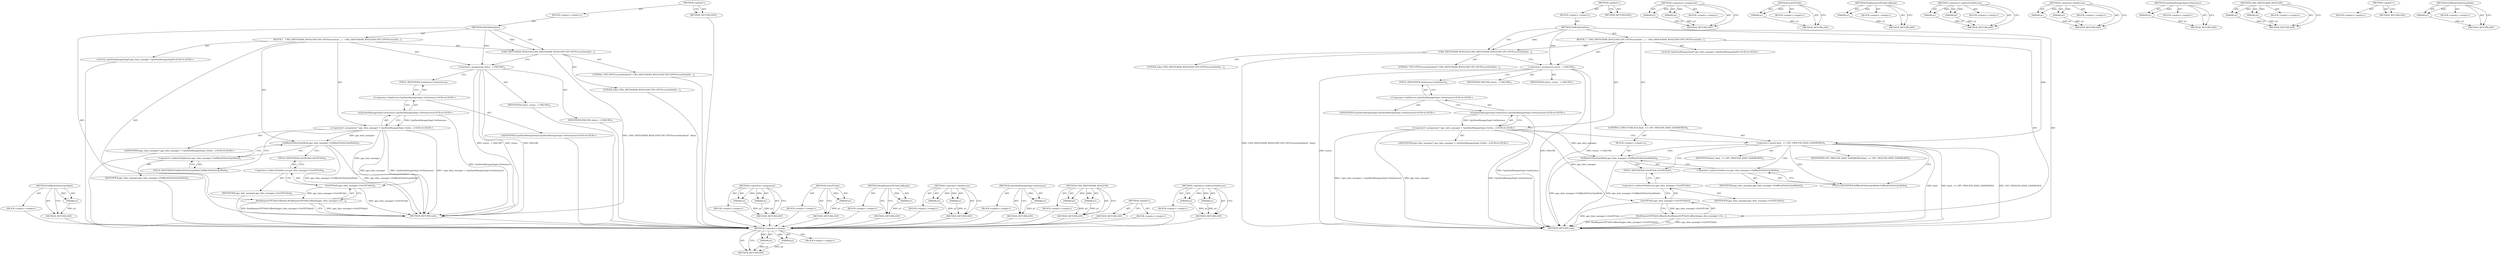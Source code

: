 digraph "FallBackToNextGpuMode" {
vulnerable_72 [label=<(METHOD,FallBackToNextGpuMode)>];
vulnerable_73 [label=<(PARAM,p1)>];
vulnerable_74 [label=<(BLOCK,&lt;empty&gt;,&lt;empty&gt;)>];
vulnerable_75 [label=<(METHOD_RETURN,ANY)>];
vulnerable_6 [label=<(METHOD,&lt;global&gt;)<SUB>1</SUB>>];
vulnerable_7 [label=<(BLOCK,&lt;empty&gt;,&lt;empty&gt;)<SUB>1</SUB>>];
vulnerable_8 [label=<(METHOD,DidFailInitialize)<SUB>1</SUB>>];
vulnerable_9 [label=<(BLOCK,{
   UMA_HISTOGRAM_BOOLEAN(&quot;GPU.GPUProcessIniti...,{
   UMA_HISTOGRAM_BOOLEAN(&quot;GPU.GPUProcessIniti...)<SUB>1</SUB>>];
vulnerable_10 [label=<(UMA_HISTOGRAM_BOOLEAN,UMA_HISTOGRAM_BOOLEAN(&quot;GPU.GPUProcessInitialize...)<SUB>2</SUB>>];
vulnerable_11 [label=<(LITERAL,&quot;GPU.GPUProcessInitialized&quot;,UMA_HISTOGRAM_BOOLEAN(&quot;GPU.GPUProcessInitialize...)<SUB>2</SUB>>];
vulnerable_12 [label=<(LITERAL,false,UMA_HISTOGRAM_BOOLEAN(&quot;GPU.GPUProcessInitialize...)<SUB>2</SUB>>];
vulnerable_13 [label=<(&lt;operator&gt;.assignment,status_ = FAILURE)<SUB>3</SUB>>];
vulnerable_14 [label=<(IDENTIFIER,status_,status_ = FAILURE)<SUB>3</SUB>>];
vulnerable_15 [label=<(IDENTIFIER,FAILURE,status_ = FAILURE)<SUB>3</SUB>>];
vulnerable_16 [label="<(LOCAL,GpuDataManagerImpl* gpu_data_manager: GpuDataManagerImpl*)<SUB>4</SUB>>"];
vulnerable_17 [label="<(&lt;operator&gt;.assignment,* gpu_data_manager = GpuDataManagerImpl::GetIns...)<SUB>4</SUB>>"];
vulnerable_18 [label="<(IDENTIFIER,gpu_data_manager,* gpu_data_manager = GpuDataManagerImpl::GetIns...)<SUB>4</SUB>>"];
vulnerable_19 [label="<(GpuDataManagerImpl.GetInstance,GpuDataManagerImpl::GetInstance())<SUB>4</SUB>>"];
vulnerable_20 [label="<(&lt;operator&gt;.fieldAccess,GpuDataManagerImpl::GetInstance)<SUB>4</SUB>>"];
vulnerable_21 [label="<(IDENTIFIER,GpuDataManagerImpl,GpuDataManagerImpl::GetInstance())<SUB>4</SUB>>"];
vulnerable_22 [label=<(FIELD_IDENTIFIER,GetInstance,GetInstance)<SUB>4</SUB>>];
vulnerable_23 [label=<(FallBackToNextGpuMode,gpu_data_manager-&gt;FallBackToNextGpuMode())<SUB>5</SUB>>];
vulnerable_24 [label=<(&lt;operator&gt;.indirectFieldAccess,gpu_data_manager-&gt;FallBackToNextGpuMode)<SUB>5</SUB>>];
vulnerable_25 [label=<(IDENTIFIER,gpu_data_manager,gpu_data_manager-&gt;FallBackToNextGpuMode())<SUB>5</SUB>>];
vulnerable_26 [label=<(FIELD_IDENTIFIER,FallBackToNextGpuMode,FallBackToNextGpuMode)<SUB>5</SUB>>];
vulnerable_27 [label=<(RunRequestGPUInfoCallbacks,RunRequestGPUInfoCallbacks(gpu_data_manager-&gt;Ge...)<SUB>6</SUB>>];
vulnerable_28 [label=<(GetGPUInfo,gpu_data_manager-&gt;GetGPUInfo())<SUB>6</SUB>>];
vulnerable_29 [label=<(&lt;operator&gt;.indirectFieldAccess,gpu_data_manager-&gt;GetGPUInfo)<SUB>6</SUB>>];
vulnerable_30 [label=<(IDENTIFIER,gpu_data_manager,gpu_data_manager-&gt;GetGPUInfo())<SUB>6</SUB>>];
vulnerable_31 [label=<(FIELD_IDENTIFIER,GetGPUInfo,GetGPUInfo)<SUB>6</SUB>>];
vulnerable_32 [label=<(METHOD_RETURN,void)<SUB>1</SUB>>];
vulnerable_34 [label=<(METHOD_RETURN,ANY)<SUB>1</SUB>>];
vulnerable_58 [label=<(METHOD,&lt;operator&gt;.assignment)>];
vulnerable_59 [label=<(PARAM,p1)>];
vulnerable_60 [label=<(PARAM,p2)>];
vulnerable_61 [label=<(BLOCK,&lt;empty&gt;,&lt;empty&gt;)>];
vulnerable_62 [label=<(METHOD_RETURN,ANY)>];
vulnerable_85 [label=<(METHOD,GetGPUInfo)>];
vulnerable_86 [label=<(PARAM,p1)>];
vulnerable_87 [label=<(BLOCK,&lt;empty&gt;,&lt;empty&gt;)>];
vulnerable_88 [label=<(METHOD_RETURN,ANY)>];
vulnerable_81 [label=<(METHOD,RunRequestGPUInfoCallbacks)>];
vulnerable_82 [label=<(PARAM,p1)>];
vulnerable_83 [label=<(BLOCK,&lt;empty&gt;,&lt;empty&gt;)>];
vulnerable_84 [label=<(METHOD_RETURN,ANY)>];
vulnerable_67 [label=<(METHOD,&lt;operator&gt;.fieldAccess)>];
vulnerable_68 [label=<(PARAM,p1)>];
vulnerable_69 [label=<(PARAM,p2)>];
vulnerable_70 [label=<(BLOCK,&lt;empty&gt;,&lt;empty&gt;)>];
vulnerable_71 [label=<(METHOD_RETURN,ANY)>];
vulnerable_63 [label=<(METHOD,GpuDataManagerImpl.GetInstance)>];
vulnerable_64 [label=<(PARAM,p1)>];
vulnerable_65 [label=<(BLOCK,&lt;empty&gt;,&lt;empty&gt;)>];
vulnerable_66 [label=<(METHOD_RETURN,ANY)>];
vulnerable_53 [label=<(METHOD,UMA_HISTOGRAM_BOOLEAN)>];
vulnerable_54 [label=<(PARAM,p1)>];
vulnerable_55 [label=<(PARAM,p2)>];
vulnerable_56 [label=<(BLOCK,&lt;empty&gt;,&lt;empty&gt;)>];
vulnerable_57 [label=<(METHOD_RETURN,ANY)>];
vulnerable_47 [label=<(METHOD,&lt;global&gt;)<SUB>1</SUB>>];
vulnerable_48 [label=<(BLOCK,&lt;empty&gt;,&lt;empty&gt;)>];
vulnerable_49 [label=<(METHOD_RETURN,ANY)>];
vulnerable_76 [label=<(METHOD,&lt;operator&gt;.indirectFieldAccess)>];
vulnerable_77 [label=<(PARAM,p1)>];
vulnerable_78 [label=<(PARAM,p2)>];
vulnerable_79 [label=<(BLOCK,&lt;empty&gt;,&lt;empty&gt;)>];
vulnerable_80 [label=<(METHOD_RETURN,ANY)>];
fixed_77 [label=<(METHOD,&lt;operator&gt;.equals)>];
fixed_78 [label=<(PARAM,p1)>];
fixed_79 [label=<(PARAM,p2)>];
fixed_80 [label=<(BLOCK,&lt;empty&gt;,&lt;empty&gt;)>];
fixed_81 [label=<(METHOD_RETURN,ANY)>];
fixed_6 [label=<(METHOD,&lt;global&gt;)<SUB>1</SUB>>];
fixed_7 [label=<(BLOCK,&lt;empty&gt;,&lt;empty&gt;)<SUB>1</SUB>>];
fixed_8 [label=<(METHOD,DidFailInitialize)<SUB>1</SUB>>];
fixed_9 [label=<(BLOCK,{
   UMA_HISTOGRAM_BOOLEAN(&quot;GPU.GPUProcessIniti...,{
   UMA_HISTOGRAM_BOOLEAN(&quot;GPU.GPUProcessIniti...)<SUB>1</SUB>>];
fixed_10 [label=<(UMA_HISTOGRAM_BOOLEAN,UMA_HISTOGRAM_BOOLEAN(&quot;GPU.GPUProcessInitialize...)<SUB>2</SUB>>];
fixed_11 [label=<(LITERAL,&quot;GPU.GPUProcessInitialized&quot;,UMA_HISTOGRAM_BOOLEAN(&quot;GPU.GPUProcessInitialize...)<SUB>2</SUB>>];
fixed_12 [label=<(LITERAL,false,UMA_HISTOGRAM_BOOLEAN(&quot;GPU.GPUProcessInitialize...)<SUB>2</SUB>>];
fixed_13 [label=<(&lt;operator&gt;.assignment,status_ = FAILURE)<SUB>3</SUB>>];
fixed_14 [label=<(IDENTIFIER,status_,status_ = FAILURE)<SUB>3</SUB>>];
fixed_15 [label=<(IDENTIFIER,FAILURE,status_ = FAILURE)<SUB>3</SUB>>];
fixed_16 [label="<(LOCAL,GpuDataManagerImpl* gpu_data_manager: GpuDataManagerImpl*)<SUB>4</SUB>>"];
fixed_17 [label="<(&lt;operator&gt;.assignment,* gpu_data_manager = GpuDataManagerImpl::GetIns...)<SUB>4</SUB>>"];
fixed_18 [label="<(IDENTIFIER,gpu_data_manager,* gpu_data_manager = GpuDataManagerImpl::GetIns...)<SUB>4</SUB>>"];
fixed_19 [label="<(GpuDataManagerImpl.GetInstance,GpuDataManagerImpl::GetInstance())<SUB>4</SUB>>"];
fixed_20 [label="<(&lt;operator&gt;.fieldAccess,GpuDataManagerImpl::GetInstance)<SUB>4</SUB>>"];
fixed_21 [label="<(IDENTIFIER,GpuDataManagerImpl,GpuDataManagerImpl::GetInstance())<SUB>4</SUB>>"];
fixed_22 [label=<(FIELD_IDENTIFIER,GetInstance,GetInstance)<SUB>4</SUB>>];
fixed_23 [label=<(CONTROL_STRUCTURE,IF,if (kind_ == GPU_PROCESS_KIND_SANDBOXED))<SUB>5</SUB>>];
fixed_24 [label=<(&lt;operator&gt;.equals,kind_ == GPU_PROCESS_KIND_SANDBOXED)<SUB>5</SUB>>];
fixed_25 [label=<(IDENTIFIER,kind_,kind_ == GPU_PROCESS_KIND_SANDBOXED)<SUB>5</SUB>>];
fixed_26 [label=<(IDENTIFIER,GPU_PROCESS_KIND_SANDBOXED,kind_ == GPU_PROCESS_KIND_SANDBOXED)<SUB>5</SUB>>];
fixed_27 [label=<(BLOCK,&lt;empty&gt;,&lt;empty&gt;)<SUB>6</SUB>>];
fixed_28 [label=<(FallBackToNextGpuMode,gpu_data_manager-&gt;FallBackToNextGpuMode())<SUB>6</SUB>>];
fixed_29 [label=<(&lt;operator&gt;.indirectFieldAccess,gpu_data_manager-&gt;FallBackToNextGpuMode)<SUB>6</SUB>>];
fixed_30 [label=<(IDENTIFIER,gpu_data_manager,gpu_data_manager-&gt;FallBackToNextGpuMode())<SUB>6</SUB>>];
fixed_31 [label=<(FIELD_IDENTIFIER,FallBackToNextGpuMode,FallBackToNextGpuMode)<SUB>6</SUB>>];
fixed_32 [label=<(RunRequestGPUInfoCallbacks,RunRequestGPUInfoCallbacks(gpu_data_manager-&gt;Ge...)<SUB>7</SUB>>];
fixed_33 [label=<(GetGPUInfo,gpu_data_manager-&gt;GetGPUInfo())<SUB>7</SUB>>];
fixed_34 [label=<(&lt;operator&gt;.indirectFieldAccess,gpu_data_manager-&gt;GetGPUInfo)<SUB>7</SUB>>];
fixed_35 [label=<(IDENTIFIER,gpu_data_manager,gpu_data_manager-&gt;GetGPUInfo())<SUB>7</SUB>>];
fixed_36 [label=<(FIELD_IDENTIFIER,GetGPUInfo,GetGPUInfo)<SUB>7</SUB>>];
fixed_37 [label=<(METHOD_RETURN,void)<SUB>1</SUB>>];
fixed_39 [label=<(METHOD_RETURN,ANY)<SUB>1</SUB>>];
fixed_63 [label=<(METHOD,&lt;operator&gt;.assignment)>];
fixed_64 [label=<(PARAM,p1)>];
fixed_65 [label=<(PARAM,p2)>];
fixed_66 [label=<(BLOCK,&lt;empty&gt;,&lt;empty&gt;)>];
fixed_67 [label=<(METHOD_RETURN,ANY)>];
fixed_95 [label=<(METHOD,GetGPUInfo)>];
fixed_96 [label=<(PARAM,p1)>];
fixed_97 [label=<(BLOCK,&lt;empty&gt;,&lt;empty&gt;)>];
fixed_98 [label=<(METHOD_RETURN,ANY)>];
fixed_91 [label=<(METHOD,RunRequestGPUInfoCallbacks)>];
fixed_92 [label=<(PARAM,p1)>];
fixed_93 [label=<(BLOCK,&lt;empty&gt;,&lt;empty&gt;)>];
fixed_94 [label=<(METHOD_RETURN,ANY)>];
fixed_86 [label=<(METHOD,&lt;operator&gt;.indirectFieldAccess)>];
fixed_87 [label=<(PARAM,p1)>];
fixed_88 [label=<(PARAM,p2)>];
fixed_89 [label=<(BLOCK,&lt;empty&gt;,&lt;empty&gt;)>];
fixed_90 [label=<(METHOD_RETURN,ANY)>];
fixed_72 [label=<(METHOD,&lt;operator&gt;.fieldAccess)>];
fixed_73 [label=<(PARAM,p1)>];
fixed_74 [label=<(PARAM,p2)>];
fixed_75 [label=<(BLOCK,&lt;empty&gt;,&lt;empty&gt;)>];
fixed_76 [label=<(METHOD_RETURN,ANY)>];
fixed_68 [label=<(METHOD,GpuDataManagerImpl.GetInstance)>];
fixed_69 [label=<(PARAM,p1)>];
fixed_70 [label=<(BLOCK,&lt;empty&gt;,&lt;empty&gt;)>];
fixed_71 [label=<(METHOD_RETURN,ANY)>];
fixed_58 [label=<(METHOD,UMA_HISTOGRAM_BOOLEAN)>];
fixed_59 [label=<(PARAM,p1)>];
fixed_60 [label=<(PARAM,p2)>];
fixed_61 [label=<(BLOCK,&lt;empty&gt;,&lt;empty&gt;)>];
fixed_62 [label=<(METHOD_RETURN,ANY)>];
fixed_52 [label=<(METHOD,&lt;global&gt;)<SUB>1</SUB>>];
fixed_53 [label=<(BLOCK,&lt;empty&gt;,&lt;empty&gt;)>];
fixed_54 [label=<(METHOD_RETURN,ANY)>];
fixed_82 [label=<(METHOD,FallBackToNextGpuMode)>];
fixed_83 [label=<(PARAM,p1)>];
fixed_84 [label=<(BLOCK,&lt;empty&gt;,&lt;empty&gt;)>];
fixed_85 [label=<(METHOD_RETURN,ANY)>];
vulnerable_72 -> vulnerable_73  [key=0, label="AST: "];
vulnerable_72 -> vulnerable_73  [key=1, label="DDG: "];
vulnerable_72 -> vulnerable_74  [key=0, label="AST: "];
vulnerable_72 -> vulnerable_75  [key=0, label="AST: "];
vulnerable_72 -> vulnerable_75  [key=1, label="CFG: "];
vulnerable_73 -> vulnerable_75  [key=0, label="DDG: p1"];
vulnerable_74 -> fixed_77  [key=0];
vulnerable_75 -> fixed_77  [key=0];
vulnerable_6 -> vulnerable_7  [key=0, label="AST: "];
vulnerable_6 -> vulnerable_34  [key=0, label="AST: "];
vulnerable_6 -> vulnerable_34  [key=1, label="CFG: "];
vulnerable_7 -> vulnerable_8  [key=0, label="AST: "];
vulnerable_8 -> vulnerable_9  [key=0, label="AST: "];
vulnerable_8 -> vulnerable_32  [key=0, label="AST: "];
vulnerable_8 -> vulnerable_10  [key=0, label="CFG: "];
vulnerable_8 -> vulnerable_10  [key=1, label="DDG: "];
vulnerable_8 -> vulnerable_13  [key=0, label="DDG: "];
vulnerable_9 -> vulnerable_10  [key=0, label="AST: "];
vulnerable_9 -> vulnerable_13  [key=0, label="AST: "];
vulnerable_9 -> vulnerable_16  [key=0, label="AST: "];
vulnerable_9 -> vulnerable_17  [key=0, label="AST: "];
vulnerable_9 -> vulnerable_23  [key=0, label="AST: "];
vulnerable_9 -> vulnerable_27  [key=0, label="AST: "];
vulnerable_10 -> vulnerable_11  [key=0, label="AST: "];
vulnerable_10 -> vulnerable_12  [key=0, label="AST: "];
vulnerable_10 -> vulnerable_13  [key=0, label="CFG: "];
vulnerable_10 -> vulnerable_32  [key=0, label="DDG: UMA_HISTOGRAM_BOOLEAN(&quot;GPU.GPUProcessInitialized&quot;, false)"];
vulnerable_11 -> fixed_77  [key=0];
vulnerable_12 -> fixed_77  [key=0];
vulnerable_13 -> vulnerable_14  [key=0, label="AST: "];
vulnerable_13 -> vulnerable_15  [key=0, label="AST: "];
vulnerable_13 -> vulnerable_22  [key=0, label="CFG: "];
vulnerable_13 -> vulnerable_32  [key=0, label="DDG: FAILURE"];
vulnerable_13 -> vulnerable_32  [key=1, label="DDG: status_ = FAILURE"];
vulnerable_13 -> vulnerable_32  [key=2, label="DDG: status_"];
vulnerable_14 -> fixed_77  [key=0];
vulnerable_15 -> fixed_77  [key=0];
vulnerable_16 -> fixed_77  [key=0];
vulnerable_17 -> vulnerable_18  [key=0, label="AST: "];
vulnerable_17 -> vulnerable_19  [key=0, label="AST: "];
vulnerable_17 -> vulnerable_26  [key=0, label="CFG: "];
vulnerable_17 -> vulnerable_32  [key=0, label="DDG: gpu_data_manager"];
vulnerable_17 -> vulnerable_32  [key=1, label="DDG: GpuDataManagerImpl::GetInstance()"];
vulnerable_17 -> vulnerable_32  [key=2, label="DDG: * gpu_data_manager = GpuDataManagerImpl::GetInstance()"];
vulnerable_17 -> vulnerable_23  [key=0, label="DDG: gpu_data_manager"];
vulnerable_17 -> vulnerable_28  [key=0, label="DDG: gpu_data_manager"];
vulnerable_18 -> fixed_77  [key=0];
vulnerable_19 -> vulnerable_20  [key=0, label="AST: "];
vulnerable_19 -> vulnerable_17  [key=0, label="CFG: "];
vulnerable_19 -> vulnerable_17  [key=1, label="DDG: GpuDataManagerImpl::GetInstance"];
vulnerable_19 -> vulnerable_32  [key=0, label="DDG: GpuDataManagerImpl::GetInstance"];
vulnerable_20 -> vulnerable_21  [key=0, label="AST: "];
vulnerable_20 -> vulnerable_22  [key=0, label="AST: "];
vulnerable_20 -> vulnerable_19  [key=0, label="CFG: "];
vulnerable_21 -> fixed_77  [key=0];
vulnerable_22 -> vulnerable_20  [key=0, label="CFG: "];
vulnerable_23 -> vulnerable_24  [key=0, label="AST: "];
vulnerable_23 -> vulnerable_31  [key=0, label="CFG: "];
vulnerable_23 -> vulnerable_32  [key=0, label="DDG: gpu_data_manager-&gt;FallBackToNextGpuMode"];
vulnerable_23 -> vulnerable_32  [key=1, label="DDG: gpu_data_manager-&gt;FallBackToNextGpuMode()"];
vulnerable_24 -> vulnerable_25  [key=0, label="AST: "];
vulnerable_24 -> vulnerable_26  [key=0, label="AST: "];
vulnerable_24 -> vulnerable_23  [key=0, label="CFG: "];
vulnerable_25 -> fixed_77  [key=0];
vulnerable_26 -> vulnerable_24  [key=0, label="CFG: "];
vulnerable_27 -> vulnerable_28  [key=0, label="AST: "];
vulnerable_27 -> vulnerable_32  [key=0, label="CFG: "];
vulnerable_27 -> vulnerable_32  [key=1, label="DDG: gpu_data_manager-&gt;GetGPUInfo()"];
vulnerable_27 -> vulnerable_32  [key=2, label="DDG: RunRequestGPUInfoCallbacks(gpu_data_manager-&gt;GetGPUInfo())"];
vulnerable_28 -> vulnerable_29  [key=0, label="AST: "];
vulnerable_28 -> vulnerable_27  [key=0, label="CFG: "];
vulnerable_28 -> vulnerable_27  [key=1, label="DDG: gpu_data_manager-&gt;GetGPUInfo"];
vulnerable_28 -> vulnerable_32  [key=0, label="DDG: gpu_data_manager-&gt;GetGPUInfo"];
vulnerable_29 -> vulnerable_30  [key=0, label="AST: "];
vulnerable_29 -> vulnerable_31  [key=0, label="AST: "];
vulnerable_29 -> vulnerable_28  [key=0, label="CFG: "];
vulnerable_30 -> fixed_77  [key=0];
vulnerable_31 -> vulnerable_29  [key=0, label="CFG: "];
vulnerable_32 -> fixed_77  [key=0];
vulnerable_34 -> fixed_77  [key=0];
vulnerable_58 -> vulnerable_59  [key=0, label="AST: "];
vulnerable_58 -> vulnerable_59  [key=1, label="DDG: "];
vulnerable_58 -> vulnerable_61  [key=0, label="AST: "];
vulnerable_58 -> vulnerable_60  [key=0, label="AST: "];
vulnerable_58 -> vulnerable_60  [key=1, label="DDG: "];
vulnerable_58 -> vulnerable_62  [key=0, label="AST: "];
vulnerable_58 -> vulnerable_62  [key=1, label="CFG: "];
vulnerable_59 -> vulnerable_62  [key=0, label="DDG: p1"];
vulnerable_60 -> vulnerable_62  [key=0, label="DDG: p2"];
vulnerable_61 -> fixed_77  [key=0];
vulnerable_62 -> fixed_77  [key=0];
vulnerable_85 -> vulnerable_86  [key=0, label="AST: "];
vulnerable_85 -> vulnerable_86  [key=1, label="DDG: "];
vulnerable_85 -> vulnerable_87  [key=0, label="AST: "];
vulnerable_85 -> vulnerable_88  [key=0, label="AST: "];
vulnerable_85 -> vulnerable_88  [key=1, label="CFG: "];
vulnerable_86 -> vulnerable_88  [key=0, label="DDG: p1"];
vulnerable_87 -> fixed_77  [key=0];
vulnerable_88 -> fixed_77  [key=0];
vulnerable_81 -> vulnerable_82  [key=0, label="AST: "];
vulnerable_81 -> vulnerable_82  [key=1, label="DDG: "];
vulnerable_81 -> vulnerable_83  [key=0, label="AST: "];
vulnerable_81 -> vulnerable_84  [key=0, label="AST: "];
vulnerable_81 -> vulnerable_84  [key=1, label="CFG: "];
vulnerable_82 -> vulnerable_84  [key=0, label="DDG: p1"];
vulnerable_83 -> fixed_77  [key=0];
vulnerable_84 -> fixed_77  [key=0];
vulnerable_67 -> vulnerable_68  [key=0, label="AST: "];
vulnerable_67 -> vulnerable_68  [key=1, label="DDG: "];
vulnerable_67 -> vulnerable_70  [key=0, label="AST: "];
vulnerable_67 -> vulnerable_69  [key=0, label="AST: "];
vulnerable_67 -> vulnerable_69  [key=1, label="DDG: "];
vulnerable_67 -> vulnerable_71  [key=0, label="AST: "];
vulnerable_67 -> vulnerable_71  [key=1, label="CFG: "];
vulnerable_68 -> vulnerable_71  [key=0, label="DDG: p1"];
vulnerable_69 -> vulnerable_71  [key=0, label="DDG: p2"];
vulnerable_70 -> fixed_77  [key=0];
vulnerable_71 -> fixed_77  [key=0];
vulnerable_63 -> vulnerable_64  [key=0, label="AST: "];
vulnerable_63 -> vulnerable_64  [key=1, label="DDG: "];
vulnerable_63 -> vulnerable_65  [key=0, label="AST: "];
vulnerable_63 -> vulnerable_66  [key=0, label="AST: "];
vulnerable_63 -> vulnerable_66  [key=1, label="CFG: "];
vulnerable_64 -> vulnerable_66  [key=0, label="DDG: p1"];
vulnerable_65 -> fixed_77  [key=0];
vulnerable_66 -> fixed_77  [key=0];
vulnerable_53 -> vulnerable_54  [key=0, label="AST: "];
vulnerable_53 -> vulnerable_54  [key=1, label="DDG: "];
vulnerable_53 -> vulnerable_56  [key=0, label="AST: "];
vulnerable_53 -> vulnerable_55  [key=0, label="AST: "];
vulnerable_53 -> vulnerable_55  [key=1, label="DDG: "];
vulnerable_53 -> vulnerable_57  [key=0, label="AST: "];
vulnerable_53 -> vulnerable_57  [key=1, label="CFG: "];
vulnerable_54 -> vulnerable_57  [key=0, label="DDG: p1"];
vulnerable_55 -> vulnerable_57  [key=0, label="DDG: p2"];
vulnerable_56 -> fixed_77  [key=0];
vulnerable_57 -> fixed_77  [key=0];
vulnerable_47 -> vulnerable_48  [key=0, label="AST: "];
vulnerable_47 -> vulnerable_49  [key=0, label="AST: "];
vulnerable_47 -> vulnerable_49  [key=1, label="CFG: "];
vulnerable_48 -> fixed_77  [key=0];
vulnerable_49 -> fixed_77  [key=0];
vulnerable_76 -> vulnerable_77  [key=0, label="AST: "];
vulnerable_76 -> vulnerable_77  [key=1, label="DDG: "];
vulnerable_76 -> vulnerable_79  [key=0, label="AST: "];
vulnerable_76 -> vulnerable_78  [key=0, label="AST: "];
vulnerable_76 -> vulnerable_78  [key=1, label="DDG: "];
vulnerable_76 -> vulnerable_80  [key=0, label="AST: "];
vulnerable_76 -> vulnerable_80  [key=1, label="CFG: "];
vulnerable_77 -> vulnerable_80  [key=0, label="DDG: p1"];
vulnerable_78 -> vulnerable_80  [key=0, label="DDG: p2"];
vulnerable_79 -> fixed_77  [key=0];
vulnerable_80 -> fixed_77  [key=0];
fixed_77 -> fixed_78  [key=0, label="AST: "];
fixed_77 -> fixed_78  [key=1, label="DDG: "];
fixed_77 -> fixed_80  [key=0, label="AST: "];
fixed_77 -> fixed_79  [key=0, label="AST: "];
fixed_77 -> fixed_79  [key=1, label="DDG: "];
fixed_77 -> fixed_81  [key=0, label="AST: "];
fixed_77 -> fixed_81  [key=1, label="CFG: "];
fixed_78 -> fixed_81  [key=0, label="DDG: p1"];
fixed_79 -> fixed_81  [key=0, label="DDG: p2"];
fixed_6 -> fixed_7  [key=0, label="AST: "];
fixed_6 -> fixed_39  [key=0, label="AST: "];
fixed_6 -> fixed_39  [key=1, label="CFG: "];
fixed_7 -> fixed_8  [key=0, label="AST: "];
fixed_8 -> fixed_9  [key=0, label="AST: "];
fixed_8 -> fixed_37  [key=0, label="AST: "];
fixed_8 -> fixed_10  [key=0, label="CFG: "];
fixed_8 -> fixed_10  [key=1, label="DDG: "];
fixed_8 -> fixed_13  [key=0, label="DDG: "];
fixed_8 -> fixed_24  [key=0, label="DDG: "];
fixed_9 -> fixed_10  [key=0, label="AST: "];
fixed_9 -> fixed_13  [key=0, label="AST: "];
fixed_9 -> fixed_16  [key=0, label="AST: "];
fixed_9 -> fixed_17  [key=0, label="AST: "];
fixed_9 -> fixed_23  [key=0, label="AST: "];
fixed_9 -> fixed_32  [key=0, label="AST: "];
fixed_10 -> fixed_11  [key=0, label="AST: "];
fixed_10 -> fixed_12  [key=0, label="AST: "];
fixed_10 -> fixed_13  [key=0, label="CFG: "];
fixed_10 -> fixed_37  [key=0, label="DDG: UMA_HISTOGRAM_BOOLEAN(&quot;GPU.GPUProcessInitialized&quot;, false)"];
fixed_13 -> fixed_14  [key=0, label="AST: "];
fixed_13 -> fixed_15  [key=0, label="AST: "];
fixed_13 -> fixed_22  [key=0, label="CFG: "];
fixed_13 -> fixed_37  [key=0, label="DDG: FAILURE"];
fixed_13 -> fixed_37  [key=1, label="DDG: status_ = FAILURE"];
fixed_13 -> fixed_37  [key=2, label="DDG: status_"];
fixed_17 -> fixed_18  [key=0, label="AST: "];
fixed_17 -> fixed_19  [key=0, label="AST: "];
fixed_17 -> fixed_24  [key=0, label="CFG: "];
fixed_17 -> fixed_37  [key=0, label="DDG: gpu_data_manager"];
fixed_17 -> fixed_37  [key=1, label="DDG: GpuDataManagerImpl::GetInstance()"];
fixed_17 -> fixed_37  [key=2, label="DDG: * gpu_data_manager = GpuDataManagerImpl::GetInstance()"];
fixed_17 -> fixed_33  [key=0, label="DDG: gpu_data_manager"];
fixed_17 -> fixed_28  [key=0, label="DDG: gpu_data_manager"];
fixed_19 -> fixed_20  [key=0, label="AST: "];
fixed_19 -> fixed_17  [key=0, label="CFG: "];
fixed_19 -> fixed_17  [key=1, label="DDG: GpuDataManagerImpl::GetInstance"];
fixed_19 -> fixed_37  [key=0, label="DDG: GpuDataManagerImpl::GetInstance"];
fixed_20 -> fixed_21  [key=0, label="AST: "];
fixed_20 -> fixed_22  [key=0, label="AST: "];
fixed_20 -> fixed_19  [key=0, label="CFG: "];
fixed_22 -> fixed_20  [key=0, label="CFG: "];
fixed_23 -> fixed_24  [key=0, label="AST: "];
fixed_23 -> fixed_27  [key=0, label="AST: "];
fixed_24 -> fixed_25  [key=0, label="AST: "];
fixed_24 -> fixed_26  [key=0, label="AST: "];
fixed_24 -> fixed_31  [key=0, label="CFG: "];
fixed_24 -> fixed_31  [key=1, label="CDG: "];
fixed_24 -> fixed_36  [key=0, label="CFG: "];
fixed_24 -> fixed_37  [key=0, label="DDG: kind_"];
fixed_24 -> fixed_37  [key=1, label="DDG: kind_ == GPU_PROCESS_KIND_SANDBOXED"];
fixed_24 -> fixed_37  [key=2, label="DDG: GPU_PROCESS_KIND_SANDBOXED"];
fixed_24 -> fixed_29  [key=0, label="CDG: "];
fixed_24 -> fixed_28  [key=0, label="CDG: "];
fixed_27 -> fixed_28  [key=0, label="AST: "];
fixed_28 -> fixed_29  [key=0, label="AST: "];
fixed_28 -> fixed_36  [key=0, label="CFG: "];
fixed_28 -> fixed_37  [key=0, label="DDG: gpu_data_manager-&gt;FallBackToNextGpuMode"];
fixed_28 -> fixed_37  [key=1, label="DDG: gpu_data_manager-&gt;FallBackToNextGpuMode()"];
fixed_29 -> fixed_30  [key=0, label="AST: "];
fixed_29 -> fixed_31  [key=0, label="AST: "];
fixed_29 -> fixed_28  [key=0, label="CFG: "];
fixed_31 -> fixed_29  [key=0, label="CFG: "];
fixed_32 -> fixed_33  [key=0, label="AST: "];
fixed_32 -> fixed_37  [key=0, label="CFG: "];
fixed_32 -> fixed_37  [key=1, label="DDG: gpu_data_manager-&gt;GetGPUInfo()"];
fixed_32 -> fixed_37  [key=2, label="DDG: RunRequestGPUInfoCallbacks(gpu_data_manager-&gt;GetGPUInfo())"];
fixed_33 -> fixed_34  [key=0, label="AST: "];
fixed_33 -> fixed_32  [key=0, label="CFG: "];
fixed_33 -> fixed_32  [key=1, label="DDG: gpu_data_manager-&gt;GetGPUInfo"];
fixed_33 -> fixed_37  [key=0, label="DDG: gpu_data_manager-&gt;GetGPUInfo"];
fixed_34 -> fixed_35  [key=0, label="AST: "];
fixed_34 -> fixed_36  [key=0, label="AST: "];
fixed_34 -> fixed_33  [key=0, label="CFG: "];
fixed_36 -> fixed_34  [key=0, label="CFG: "];
fixed_63 -> fixed_64  [key=0, label="AST: "];
fixed_63 -> fixed_64  [key=1, label="DDG: "];
fixed_63 -> fixed_66  [key=0, label="AST: "];
fixed_63 -> fixed_65  [key=0, label="AST: "];
fixed_63 -> fixed_65  [key=1, label="DDG: "];
fixed_63 -> fixed_67  [key=0, label="AST: "];
fixed_63 -> fixed_67  [key=1, label="CFG: "];
fixed_64 -> fixed_67  [key=0, label="DDG: p1"];
fixed_65 -> fixed_67  [key=0, label="DDG: p2"];
fixed_95 -> fixed_96  [key=0, label="AST: "];
fixed_95 -> fixed_96  [key=1, label="DDG: "];
fixed_95 -> fixed_97  [key=0, label="AST: "];
fixed_95 -> fixed_98  [key=0, label="AST: "];
fixed_95 -> fixed_98  [key=1, label="CFG: "];
fixed_96 -> fixed_98  [key=0, label="DDG: p1"];
fixed_91 -> fixed_92  [key=0, label="AST: "];
fixed_91 -> fixed_92  [key=1, label="DDG: "];
fixed_91 -> fixed_93  [key=0, label="AST: "];
fixed_91 -> fixed_94  [key=0, label="AST: "];
fixed_91 -> fixed_94  [key=1, label="CFG: "];
fixed_92 -> fixed_94  [key=0, label="DDG: p1"];
fixed_86 -> fixed_87  [key=0, label="AST: "];
fixed_86 -> fixed_87  [key=1, label="DDG: "];
fixed_86 -> fixed_89  [key=0, label="AST: "];
fixed_86 -> fixed_88  [key=0, label="AST: "];
fixed_86 -> fixed_88  [key=1, label="DDG: "];
fixed_86 -> fixed_90  [key=0, label="AST: "];
fixed_86 -> fixed_90  [key=1, label="CFG: "];
fixed_87 -> fixed_90  [key=0, label="DDG: p1"];
fixed_88 -> fixed_90  [key=0, label="DDG: p2"];
fixed_72 -> fixed_73  [key=0, label="AST: "];
fixed_72 -> fixed_73  [key=1, label="DDG: "];
fixed_72 -> fixed_75  [key=0, label="AST: "];
fixed_72 -> fixed_74  [key=0, label="AST: "];
fixed_72 -> fixed_74  [key=1, label="DDG: "];
fixed_72 -> fixed_76  [key=0, label="AST: "];
fixed_72 -> fixed_76  [key=1, label="CFG: "];
fixed_73 -> fixed_76  [key=0, label="DDG: p1"];
fixed_74 -> fixed_76  [key=0, label="DDG: p2"];
fixed_68 -> fixed_69  [key=0, label="AST: "];
fixed_68 -> fixed_69  [key=1, label="DDG: "];
fixed_68 -> fixed_70  [key=0, label="AST: "];
fixed_68 -> fixed_71  [key=0, label="AST: "];
fixed_68 -> fixed_71  [key=1, label="CFG: "];
fixed_69 -> fixed_71  [key=0, label="DDG: p1"];
fixed_58 -> fixed_59  [key=0, label="AST: "];
fixed_58 -> fixed_59  [key=1, label="DDG: "];
fixed_58 -> fixed_61  [key=0, label="AST: "];
fixed_58 -> fixed_60  [key=0, label="AST: "];
fixed_58 -> fixed_60  [key=1, label="DDG: "];
fixed_58 -> fixed_62  [key=0, label="AST: "];
fixed_58 -> fixed_62  [key=1, label="CFG: "];
fixed_59 -> fixed_62  [key=0, label="DDG: p1"];
fixed_60 -> fixed_62  [key=0, label="DDG: p2"];
fixed_52 -> fixed_53  [key=0, label="AST: "];
fixed_52 -> fixed_54  [key=0, label="AST: "];
fixed_52 -> fixed_54  [key=1, label="CFG: "];
fixed_82 -> fixed_83  [key=0, label="AST: "];
fixed_82 -> fixed_83  [key=1, label="DDG: "];
fixed_82 -> fixed_84  [key=0, label="AST: "];
fixed_82 -> fixed_85  [key=0, label="AST: "];
fixed_82 -> fixed_85  [key=1, label="CFG: "];
fixed_83 -> fixed_85  [key=0, label="DDG: p1"];
}
